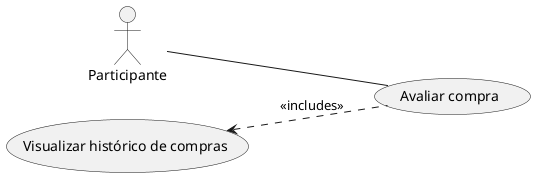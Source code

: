 @startuml
left to right direction

actor "Participante" as Usuario

usecase "Avaliar compra" as UC1
usecase "Visualizar histórico de compras" as UC2

Usuario -- UC1

UC2 <.. UC1 : <<includes>>
@enduml